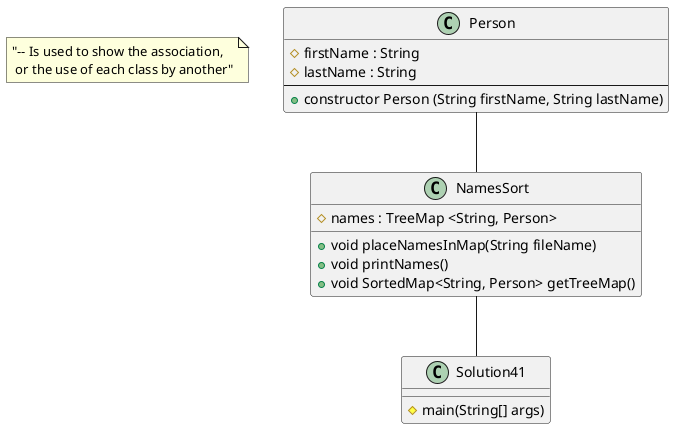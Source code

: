 @startuml
'https://plantuml.com/class-diagram

note as N1
  "-- Is used to show the association,
   or the use of each class by another"
end note

class Person{
# firstName : String
# lastName : String
--
+ constructor Person (String firstName, String lastName)
}
Person -- NamesSort


class NamesSort{
# names : TreeMap <String, Person>
__
+ void placeNamesInMap(String fileName)
+ void printNames()
+ void SortedMap<String, Person> getTreeMap()
}
NamesSort -- Solution41

class Solution41{
# main(String[] args)
}
@enduml